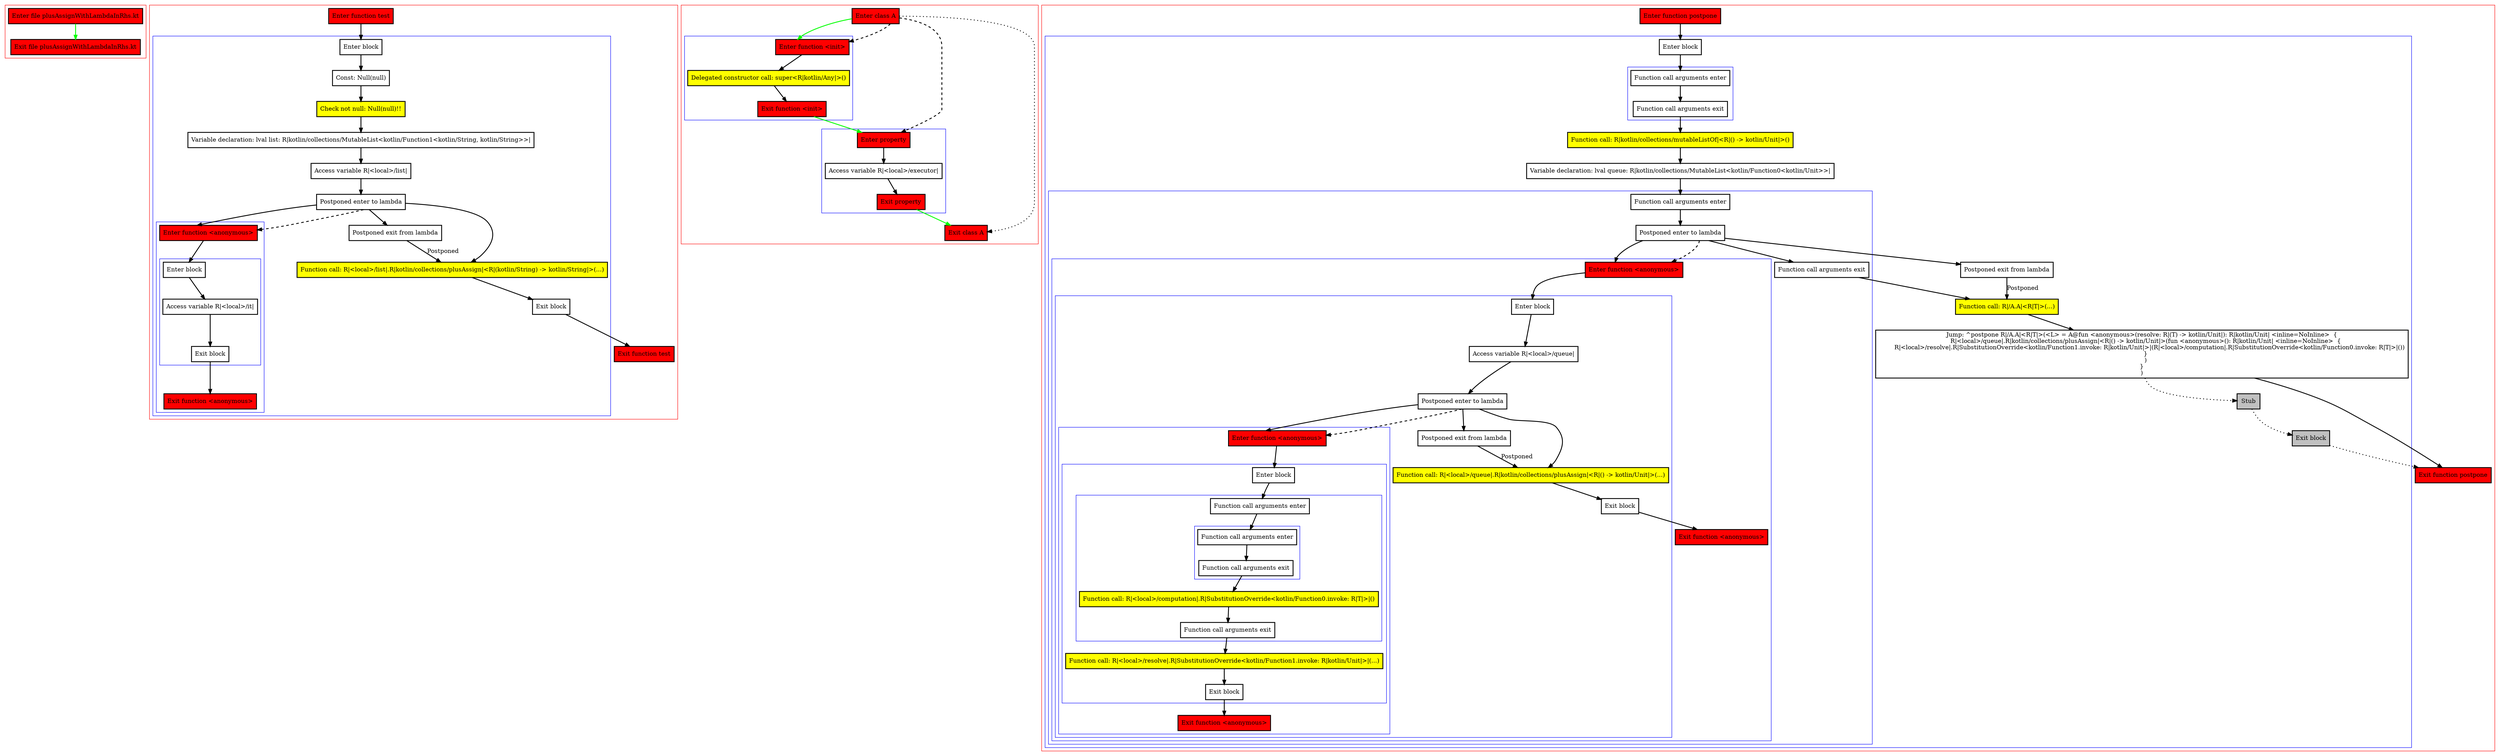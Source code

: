digraph plusAssignWithLambdaInRhs_kt {
    graph [nodesep=3]
    node [shape=box penwidth=2]
    edge [penwidth=2]

    subgraph cluster_0 {
        color=red
        0 [label="Enter file plusAssignWithLambdaInRhs.kt" style="filled" fillcolor=red];
        1 [label="Exit file plusAssignWithLambdaInRhs.kt" style="filled" fillcolor=red];
    }
    0 -> {1} [color=green];

    subgraph cluster_1 {
        color=red
        2 [label="Enter function test" style="filled" fillcolor=red];
        subgraph cluster_2 {
            color=blue
            3 [label="Enter block"];
            4 [label="Const: Null(null)"];
            5 [label="Check not null: Null(null)!!" style="filled" fillcolor=yellow];
            6 [label="Variable declaration: lval list: R|kotlin/collections/MutableList<kotlin/Function1<kotlin/String, kotlin/String>>|"];
            7 [label="Access variable R|<local>/list|"];
            8 [label="Postponed enter to lambda"];
            subgraph cluster_3 {
                color=blue
                9 [label="Enter function <anonymous>" style="filled" fillcolor=red];
                subgraph cluster_4 {
                    color=blue
                    10 [label="Enter block"];
                    11 [label="Access variable R|<local>/it|"];
                    12 [label="Exit block"];
                }
                13 [label="Exit function <anonymous>" style="filled" fillcolor=red];
            }
            14 [label="Postponed exit from lambda"];
            15 [label="Function call: R|<local>/list|.R|kotlin/collections/plusAssign|<R|(kotlin/String) -> kotlin/String|>(...)" style="filled" fillcolor=yellow];
            16 [label="Exit block"];
        }
        17 [label="Exit function test" style="filled" fillcolor=red];
    }
    2 -> {3};
    3 -> {4};
    4 -> {5};
    5 -> {6};
    6 -> {7};
    7 -> {8};
    8 -> {9 14 15};
    8 -> {9} [style=dashed];
    9 -> {10};
    10 -> {11};
    11 -> {12};
    12 -> {13};
    14 -> {15} [label="Postponed"];
    15 -> {16};
    16 -> {17};

    subgraph cluster_5 {
        color=red
        18 [label="Enter class A" style="filled" fillcolor=red];
        subgraph cluster_6 {
            color=blue
            19 [label="Enter function <init>" style="filled" fillcolor=red];
            20 [label="Delegated constructor call: super<R|kotlin/Any|>()" style="filled" fillcolor=yellow];
            21 [label="Exit function <init>" style="filled" fillcolor=red];
        }
        subgraph cluster_7 {
            color=blue
            22 [label="Enter property" style="filled" fillcolor=red];
            23 [label="Access variable R|<local>/executor|"];
            24 [label="Exit property" style="filled" fillcolor=red];
        }
        25 [label="Exit class A" style="filled" fillcolor=red];
    }
    18 -> {19} [color=green];
    18 -> {25} [style=dotted];
    18 -> {19 22} [style=dashed];
    19 -> {20};
    20 -> {21};
    21 -> {22} [color=green];
    22 -> {23};
    23 -> {24};
    24 -> {25} [color=green];

    subgraph cluster_8 {
        color=red
        26 [label="Enter function postpone" style="filled" fillcolor=red];
        subgraph cluster_9 {
            color=blue
            27 [label="Enter block"];
            subgraph cluster_10 {
                color=blue
                28 [label="Function call arguments enter"];
                29 [label="Function call arguments exit"];
            }
            30 [label="Function call: R|kotlin/collections/mutableListOf|<R|() -> kotlin/Unit|>()" style="filled" fillcolor=yellow];
            31 [label="Variable declaration: lval queue: R|kotlin/collections/MutableList<kotlin/Function0<kotlin/Unit>>|"];
            subgraph cluster_11 {
                color=blue
                32 [label="Function call arguments enter"];
                33 [label="Postponed enter to lambda"];
                subgraph cluster_12 {
                    color=blue
                    34 [label="Enter function <anonymous>" style="filled" fillcolor=red];
                    subgraph cluster_13 {
                        color=blue
                        35 [label="Enter block"];
                        36 [label="Access variable R|<local>/queue|"];
                        37 [label="Postponed enter to lambda"];
                        subgraph cluster_14 {
                            color=blue
                            38 [label="Enter function <anonymous>" style="filled" fillcolor=red];
                            subgraph cluster_15 {
                                color=blue
                                39 [label="Enter block"];
                                subgraph cluster_16 {
                                    color=blue
                                    40 [label="Function call arguments enter"];
                                    subgraph cluster_17 {
                                        color=blue
                                        41 [label="Function call arguments enter"];
                                        42 [label="Function call arguments exit"];
                                    }
                                    43 [label="Function call: R|<local>/computation|.R|SubstitutionOverride<kotlin/Function0.invoke: R|T|>|()" style="filled" fillcolor=yellow];
                                    44 [label="Function call arguments exit"];
                                }
                                45 [label="Function call: R|<local>/resolve|.R|SubstitutionOverride<kotlin/Function1.invoke: R|kotlin/Unit|>|(...)" style="filled" fillcolor=yellow];
                                46 [label="Exit block"];
                            }
                            47 [label="Exit function <anonymous>" style="filled" fillcolor=red];
                        }
                        48 [label="Postponed exit from lambda"];
                        49 [label="Function call: R|<local>/queue|.R|kotlin/collections/plusAssign|<R|() -> kotlin/Unit|>(...)" style="filled" fillcolor=yellow];
                        50 [label="Exit block"];
                    }
                    51 [label="Exit function <anonymous>" style="filled" fillcolor=red];
                }
                52 [label="Function call arguments exit"];
            }
            53 [label="Postponed exit from lambda"];
            54 [label="Function call: R|/A.A|<R|T|>(...)" style="filled" fillcolor=yellow];
            55 [label="Jump: ^postpone R|/A.A|<R|T|>(<L> = A@fun <anonymous>(resolve: R|(T) -> kotlin/Unit|): R|kotlin/Unit| <inline=NoInline>  {
    R|<local>/queue|.R|kotlin/collections/plusAssign|<R|() -> kotlin/Unit|>(fun <anonymous>(): R|kotlin/Unit| <inline=NoInline>  {
        R|<local>/resolve|.R|SubstitutionOverride<kotlin/Function1.invoke: R|kotlin/Unit|>|(R|<local>/computation|.R|SubstitutionOverride<kotlin/Function0.invoke: R|T|>|())
    }
    )
}
)"];
            56 [label="Stub" style="filled" fillcolor=gray];
            57 [label="Exit block" style="filled" fillcolor=gray];
        }
        58 [label="Exit function postpone" style="filled" fillcolor=red];
    }
    26 -> {27};
    27 -> {28};
    28 -> {29};
    29 -> {30};
    30 -> {31};
    31 -> {32};
    32 -> {33};
    33 -> {34 52 53};
    33 -> {34} [style=dashed];
    34 -> {35};
    35 -> {36};
    36 -> {37};
    37 -> {38 48 49};
    37 -> {38} [style=dashed];
    38 -> {39};
    39 -> {40};
    40 -> {41};
    41 -> {42};
    42 -> {43};
    43 -> {44};
    44 -> {45};
    45 -> {46};
    46 -> {47};
    48 -> {49} [label="Postponed"];
    49 -> {50};
    50 -> {51};
    52 -> {54};
    53 -> {54} [label="Postponed"];
    54 -> {55};
    55 -> {58};
    55 -> {56} [style=dotted];
    56 -> {57} [style=dotted];
    57 -> {58} [style=dotted];

}
